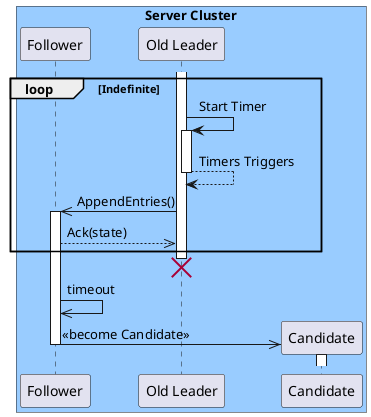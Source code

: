 @startuml
  box "Server Cluster" #99CCFF 
    participant "Follower" as Follower
    participant "Old Leader" as OldLeader
    participant "Candidate" as Candidate
  activate OldLeader

  loop Indefinite
    OldLeader -> OldLeader ++ : Start Timer
    return Timers Triggers
    OldLeader ->> Follower : AppendEntries()
    activate Follower
    Follower -->> OldLeader: Ack(state)
  end group
    destroy OldLeader
  Follower ->> Follower : timeout
  Follower ->> Candidate ** : <<become Candidate>>
  activate Candidate
  deactivate Follower
end box
@enduml